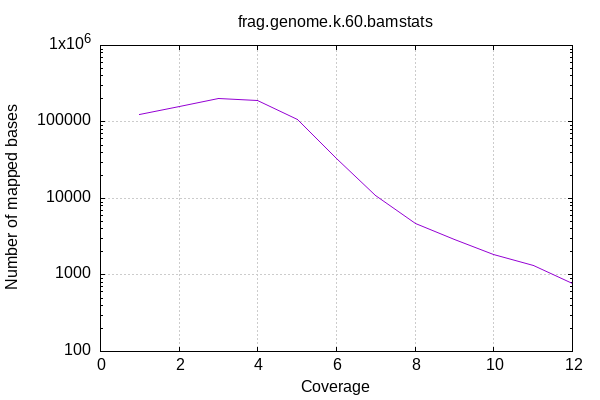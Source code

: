 
            set terminal png size 600,400 truecolor
            set output "frag.genome.k.60/coverage.png"
            set grid xtics ytics y2tics back lc rgb "#cccccc"
            set ylabel "Number of mapped bases"
            set xlabel "Coverage"
            set log y
            set style fill solid border -1
            set title "frag.genome.k.60.bamstats"
            set xrange [:12]
            plot '-' with lines notitle
        1	127204
2	160122
3	202471
4	190662
5	108052
6	33389
7	11020
8	4721
9	2896
10	1847
11	1335
12	776
13	345
14	158
15	106
16	56
17	39
18	18
19	11
20	15
21	21
22	34
23	43
24	26
25	4
26	17
27	25
28	33
29	18
30	12
31	7
32	3
33	12
34	15
35	1
end
